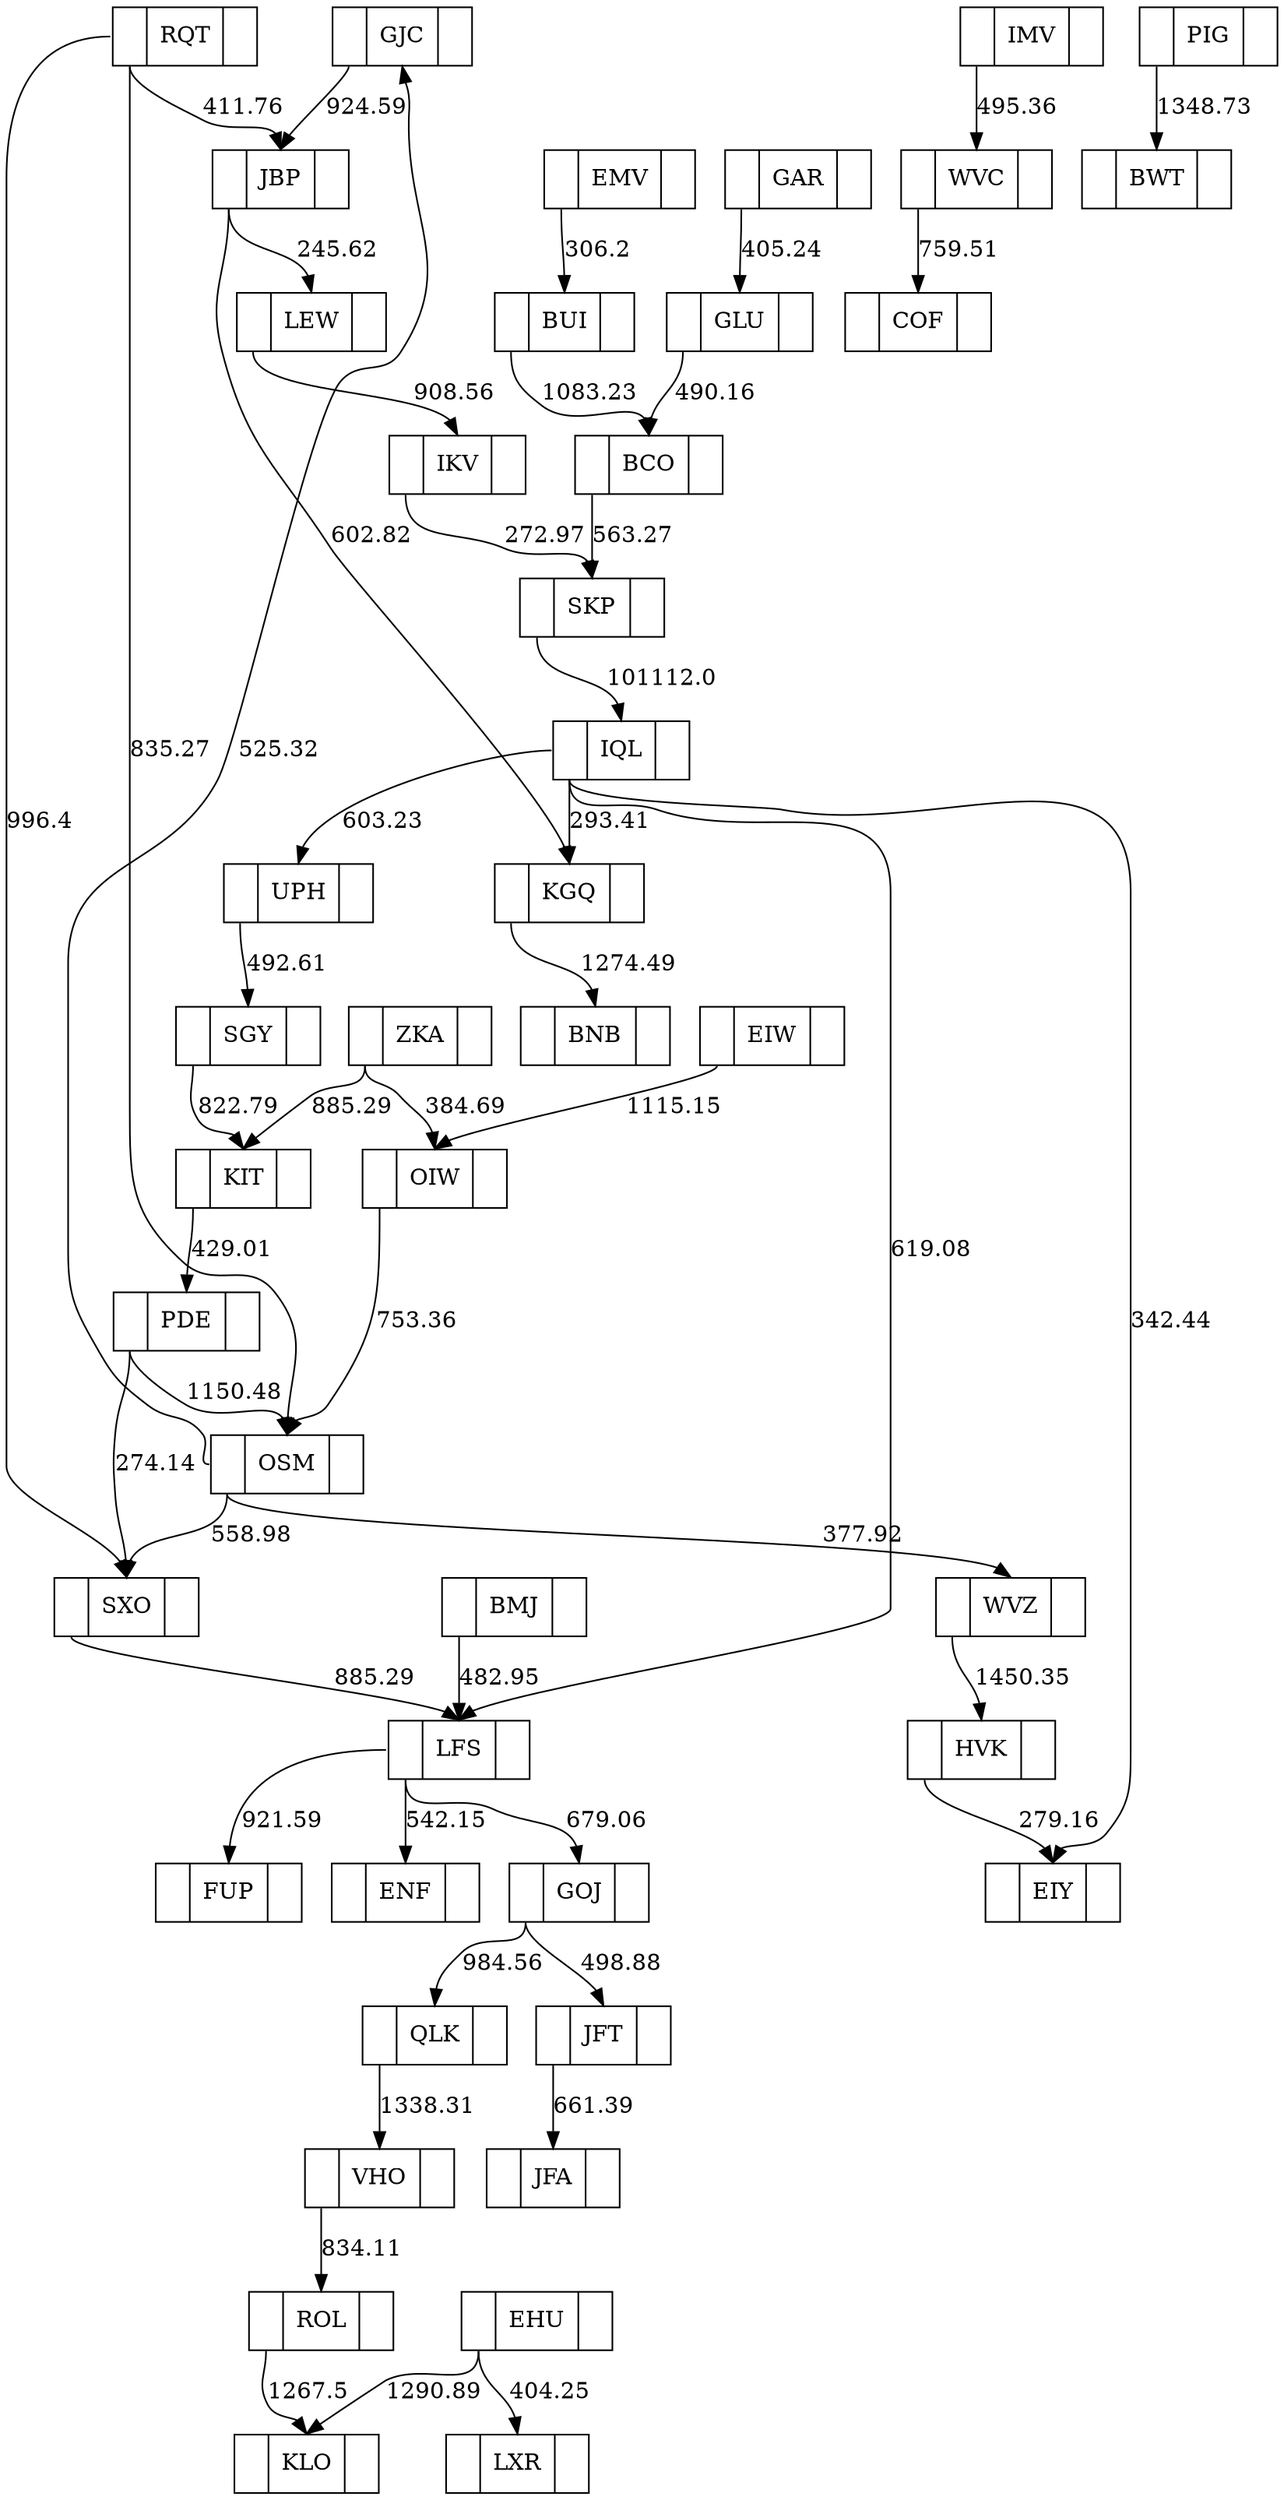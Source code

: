 digraph Heap {
	node [shape=record]

	nodeGJC [label = "<f0> |<f1> GJC|<f2> "]
	nodeGJC:f0 -> nodeJBP:f1 [label="924.59"]
	nodeSGY [label = "<f0> |<f1> SGY|<f2> "]
	nodeSGY:f0 -> nodeKIT:f1 [label="822.79"]
	nodeJFA [label = "<f0> |<f1> JFA|<f2> "]
	nodeWVC [label = "<f0> |<f1> WVC|<f2> "]
	nodeWVC:f0 -> nodeCOF:f1 [label="759.51"]
	nodeLXR [label = "<f0> |<f1> LXR|<f2> "]
	nodeSXO [label = "<f0> |<f1> SXO|<f2> "]
	nodeSXO:f0 -> nodeLFS:f1 [label="885.29"]
	nodeUPH [label = "<f0> |<f1> UPH|<f2> "]
	nodeUPH:f0 -> nodeSGY:f1 [label="492.61"]
	nodeKLO [label = "<f0> |<f1> KLO|<f2> "]
	nodePDE [label = "<f0> |<f1> PDE|<f2> "]
	nodePDE:f0 -> nodeOSM:f1 [label="1150.48"]
	nodePDE:f0 -> nodeSXO:f1 [label="274.14"]
	nodeGLU [label = "<f0> |<f1> GLU|<f2> "]
	nodeGLU:f0 -> nodeBCO:f1 [label="490.16"]
	nodeQLK [label = "<f0> |<f1> QLK|<f2> "]
	nodeQLK:f0 -> nodeVHO:f1 [label="1338.31"]
	nodeEHU [label = "<f0> |<f1> EHU|<f2> "]
	nodeEHU:f0 -> nodeLXR:f1 [label="404.25"]
	nodeEHU:f0 -> nodeKLO:f1 [label="1290.89"]
	nodeBUI [label = "<f0> |<f1> BUI|<f2> "]
	nodeBUI:f0 -> nodeBCO:f1 [label="1083.23"]
	nodeLFS [label = "<f0> |<f1> LFS|<f2> "]
	nodeLFS:f0 -> nodeENF:f1 [label="542.15"]
	nodeLFS:f0 -> nodeGOJ:f1 [label="679.06"]
	nodeLFS:f0 -> nodeFUP:f1 [label="921.59"]
	nodeJBP [label = "<f0> |<f1> JBP|<f2> "]
	nodeJBP:f0 -> nodeKGQ:f1 [label="602.82"]
	nodeJBP:f0 -> nodeLEW:f1 [label="245.62"]
	nodeJFT [label = "<f0> |<f1> JFT|<f2> "]
	nodeJFT:f0 -> nodeJFA:f1 [label="661.39"]
	nodeWVZ [label = "<f0> |<f1> WVZ|<f2> "]
	nodeWVZ:f0 -> nodeHVK:f1 [label="1450.35"]
	nodeCOF [label = "<f0> |<f1> COF|<f2> "]
	nodeVHO [label = "<f0> |<f1> VHO|<f2> "]
	nodeVHO:f0 -> nodeROL:f1 [label="834.11"]
	nodeBMJ [label = "<f0> |<f1> BMJ|<f2> "]
	nodeBMJ:f0 -> nodeLFS:f1 [label="482.95"]
	nodeBWT [label = "<f0> |<f1> BWT|<f2> "]
	nodeFUP [label = "<f0> |<f1> FUP|<f2> "]
	nodeGOJ [label = "<f0> |<f1> GOJ|<f2> "]
	nodeGOJ:f0 -> nodeJFT:f1 [label="498.88"]
	nodeGOJ:f0 -> nodeQLK:f1 [label="984.56"]
	nodeIQL [label = "<f0> |<f1> IQL|<f2> "]
	nodeIQL:f0 -> nodeLFS:f1 [label="619.08"]
	nodeIQL:f0 -> nodeEIY:f1 [label="342.44"]
	nodeIQL:f0 -> nodeKGQ:f1 [label="293.41"]
	nodeIQL:f0 -> nodeUPH:f1 [label="603.23"]
	nodeOSM [label = "<f0> |<f1> OSM|<f2> "]
	nodeOSM:f0 -> nodeSXO:f1 [label="558.98"]
	nodeOSM:f0 -> nodeGJC:f1 [label="525.32"]
	nodeOSM:f0 -> nodeWVZ:f1 [label="377.92"]
	nodeROL [label = "<f0> |<f1> ROL|<f2> "]
	nodeROL:f0 -> nodeKLO:f1 [label="1267.5"]
	nodeBCO [label = "<f0> |<f1> BCO|<f2> "]
	nodeBCO:f0 -> nodeSKP:f1 [label="563.27"]
	nodeEMV [label = "<f0> |<f1> EMV|<f2> "]
	nodeEMV:f0 -> nodeBUI:f1 [label="306.2"]
	nodePIG [label = "<f0> |<f1> PIG|<f2> "]
	nodePIG:f0 -> nodeBWT:f1 [label="1348.73"]
	nodeZKA [label = "<f0> |<f1> ZKA|<f2> "]
	nodeZKA:f0 -> nodeOIW:f1 [label="384.69"]
	nodeZKA:f0 -> nodeKIT:f1 [label="885.29"]
	nodeEIW [label = "<f0> |<f1> EIW|<f2> "]
	nodeEIW:f0 -> nodeOIW:f1 [label="1115.15"]
	nodeIMV [label = "<f0> |<f1> IMV|<f2> "]
	nodeIMV:f0 -> nodeWVC:f1 [label="495.36"]
	nodeKGQ [label = "<f0> |<f1> KGQ|<f2> "]
	nodeKGQ:f0 -> nodeBNB:f1 [label="1274.49"]
	nodeEIY [label = "<f0> |<f1> EIY|<f2> "]
	nodeRQT [label = "<f0> |<f1> RQT|<f2> "]
	nodeRQT:f0 -> nodeJBP:f1 [label="411.76"]
	nodeRQT:f0 -> nodeOSM:f1 [label="835.27"]
	nodeRQT:f0 -> nodeSXO:f1 [label="996.4"]
	nodeIKV [label = "<f0> |<f1> IKV|<f2> "]
	nodeIKV:f0 -> nodeSKP:f1 [label="272.97"]
	nodeBNB [label = "<f0> |<f1> BNB|<f2> "]
	nodeKIT [label = "<f0> |<f1> KIT|<f2> "]
	nodeKIT:f0 -> nodePDE:f1 [label="429.01"]
	nodeGAR [label = "<f0> |<f1> GAR|<f2> "]
	nodeGAR:f0 -> nodeGLU:f1 [label="405.24"]
	nodeSKP [label = "<f0> |<f1> SKP|<f2> "]
	nodeSKP:f0 -> nodeIQL:f1 [label="101112.0"]
	nodeHVK [label = "<f0> |<f1> HVK|<f2> "]
	nodeHVK:f0 -> nodeEIY:f1 [label="279.16"]
	nodeENF [label = "<f0> |<f1> ENF|<f2> "]
	nodeOIW [label = "<f0> |<f1> OIW|<f2> "]
	nodeOIW:f0 -> nodeOSM:f1 [label="753.36"]
	nodeLEW [label = "<f0> |<f1> LEW|<f2> "]
	nodeLEW:f0 -> nodeIKV:f1 [label="908.56"]
}
